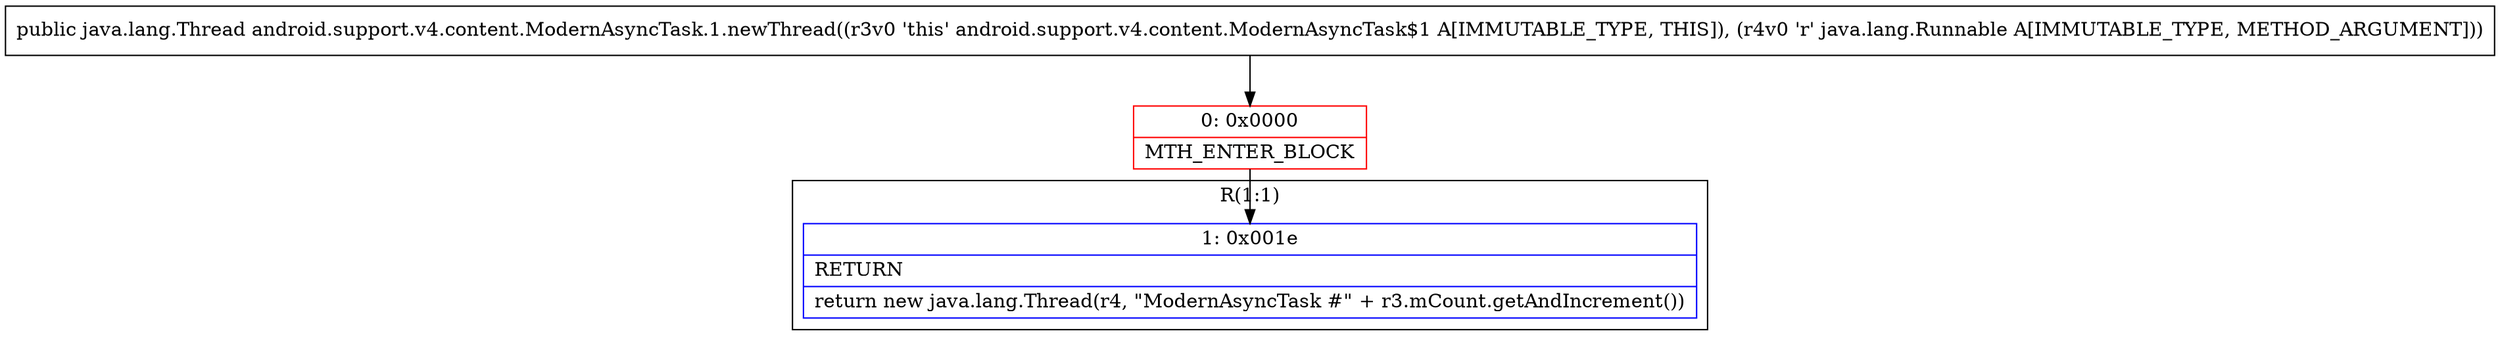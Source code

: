 digraph "CFG forandroid.support.v4.content.ModernAsyncTask.1.newThread(Ljava\/lang\/Runnable;)Ljava\/lang\/Thread;" {
subgraph cluster_Region_724651586 {
label = "R(1:1)";
node [shape=record,color=blue];
Node_1 [shape=record,label="{1\:\ 0x001e|RETURN\l|return new java.lang.Thread(r4, \"ModernAsyncTask #\" + r3.mCount.getAndIncrement())\l}"];
}
Node_0 [shape=record,color=red,label="{0\:\ 0x0000|MTH_ENTER_BLOCK\l}"];
MethodNode[shape=record,label="{public java.lang.Thread android.support.v4.content.ModernAsyncTask.1.newThread((r3v0 'this' android.support.v4.content.ModernAsyncTask$1 A[IMMUTABLE_TYPE, THIS]), (r4v0 'r' java.lang.Runnable A[IMMUTABLE_TYPE, METHOD_ARGUMENT])) }"];
MethodNode -> Node_0;
Node_0 -> Node_1;
}

